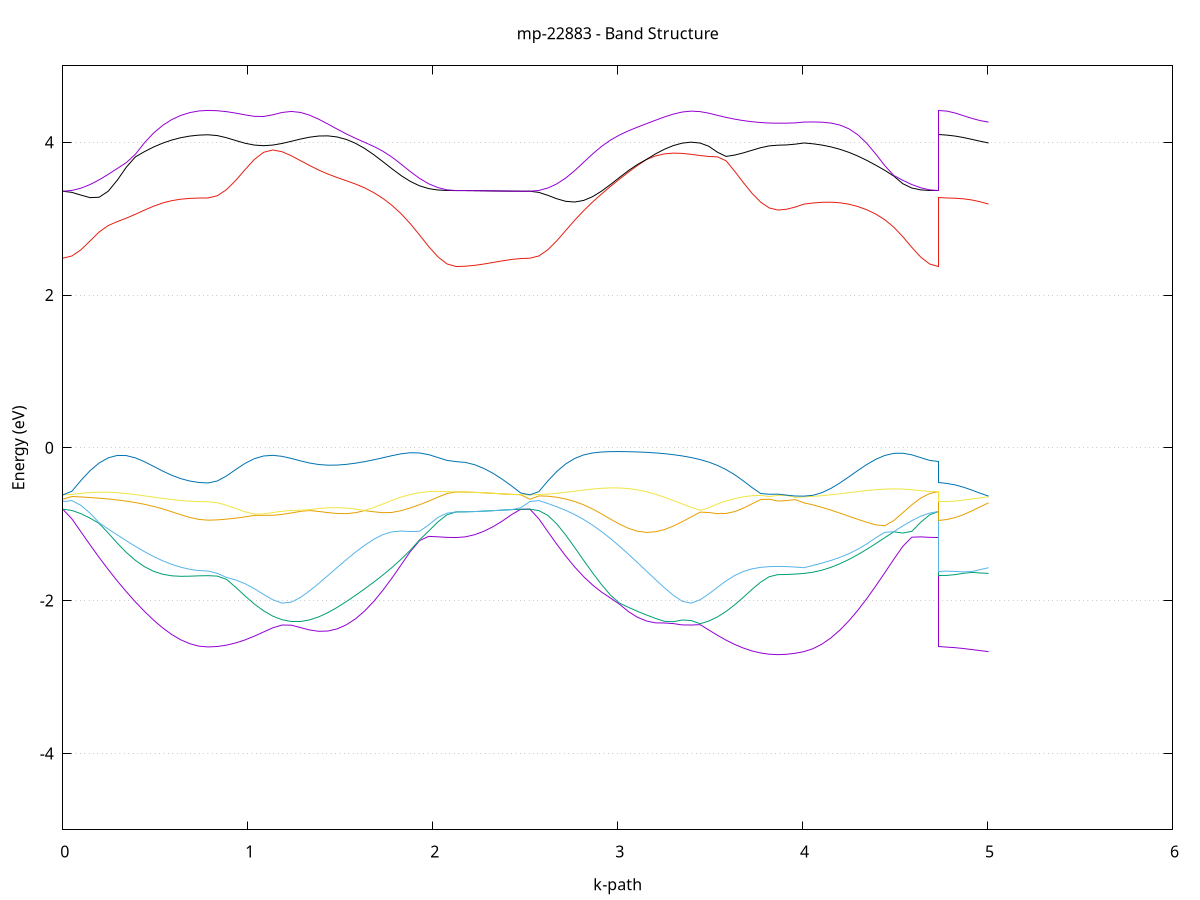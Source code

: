 set title 'mp-22883 - Band Structure'
set xlabel 'k-path'
set ylabel 'Energy (eV)'
set grid y
set yrange [-5:5]
set terminal png size 800,600
set output 'mp-22883_bands_gnuplot.png'
plot '-' using 1:2 with lines notitle, '-' using 1:2 with lines notitle, '-' using 1:2 with lines notitle, '-' using 1:2 with lines notitle, '-' using 1:2 with lines notitle, '-' using 1:2 with lines notitle, '-' using 1:2 with lines notitle, '-' using 1:2 with lines notitle, '-' using 1:2 with lines notitle, '-' using 1:2 with lines notitle, '-' using 1:2 with lines notitle, '-' using 1:2 with lines notitle, '-' using 1:2 with lines notitle, '-' using 1:2 with lines notitle, '-' using 1:2 with lines notitle, '-' using 1:2 with lines notitle, '-' using 1:2 with lines notitle, '-' using 1:2 with lines notitle, '-' using 1:2 with lines notitle, '-' using 1:2 with lines notitle, '-' using 1:2 with lines notitle, '-' using 1:2 with lines notitle, '-' using 1:2 with lines notitle, '-' using 1:2 with lines notitle, '-' using 1:2 with lines notitle, '-' using 1:2 with lines notitle, '-' using 1:2 with lines notitle, '-' using 1:2 with lines notitle, '-' using 1:2 with lines notitle, '-' using 1:2 with lines notitle
0.000000 -16.036875
0.049103 -16.037175
0.098205 -16.037975
0.147308 -16.039275
0.196410 -16.041075
0.245513 -16.043275
0.294615 -16.045775
0.343718 -16.048575
0.392820 -16.051375
0.441923 -16.054275
0.491025 -16.057075
0.540128 -16.059575
0.589231 -16.061775
0.638333 -16.063675
0.687436 -16.064975
0.736538 -16.065875
0.785641 -16.066175
0.785641 -16.066175
0.835617 -16.065875
0.885592 -16.065075
0.935568 -16.063875
0.985544 -16.062275
1.035520 -16.060275
1.085496 -16.058075
1.135472 -16.055675
1.185448 -16.053275
1.235424 -16.051175
1.285399 -16.053375
1.285399 -16.053375
1.334893 -16.055175
1.384386 -16.056475
1.433880 -16.057275
1.483373 -16.057375
1.532867 -16.056975
1.582360 -16.055975
1.631853 -16.054475
1.681347 -16.052575
1.730840 -16.050375
1.780334 -16.047975
1.829827 -16.045575
1.879321 -16.043275
1.928814 -16.041075
1.978307 -16.039375
2.027801 -16.037975
2.077294 -16.037175
2.126788 -16.036875
2.126788 -16.036875
2.176640 -16.036875
2.226492 -16.036875
2.276344 -16.036875
2.326197 -16.036875
2.376049 -16.036875
2.425901 -16.036875
2.475753 -16.036875
2.525606 -16.036875
2.525606 -16.036875
2.574051 -16.037175
2.622495 -16.037975
2.670940 -16.039275
2.719385 -16.040975
2.767830 -16.042975
2.816275 -16.045275
2.864720 -16.047675
2.913165 -16.049975
2.961610 -16.052175
3.010054 -16.054175
3.058499 -16.055675
3.106944 -16.056775
3.155389 -16.057275
3.203834 -16.057275
3.252279 -16.056775
3.300724 -16.055675
3.349169 -16.054075
3.397614 -16.052075
3.446058 -16.052275
3.446058 -16.052275
3.492802 -16.054575
3.539546 -16.056775
3.586290 -16.058975
3.633034 -16.060975
3.679777 -16.062675
3.726521 -16.064175
3.773265 -16.065275
3.820009 -16.065875
3.866753 -16.066175
3.866753 -16.066175
3.913605 -16.066075
3.960458 -16.065975
4.007311 -16.065875
4.007311 -16.065875
4.055888 -16.065075
4.104466 -16.063775
4.153044 -16.061975
4.201621 -16.059675
4.250199 -16.057175
4.298776 -16.054375
4.347354 -16.051475
4.395931 -16.048675
4.444509 -16.045875
4.493087 -16.043375
4.541664 -16.041075
4.590242 -16.039275
4.638819 -16.037975
4.687397 -16.037175
4.735975 -16.036875
4.735975 -16.066175
4.780936 -16.066175
4.825897 -16.066075
4.870859 -16.066075
4.915820 -16.065975
4.960782 -16.065975
5.005743 -16.065875
e
0.000000 -16.036875
0.049103 -16.036875
0.098205 -16.036675
0.147308 -16.036375
0.196410 -16.035975
0.245513 -16.035575
0.294615 -16.035175
0.343718 -16.034775
0.392820 -16.034475
0.441923 -16.034275
0.491025 -16.034175
0.540128 -16.034075
0.589231 -16.034075
0.638333 -16.034075
0.687436 -16.034075
0.736538 -16.034075
0.785641 -16.034075
0.785641 -16.034075
0.835617 -16.034375
0.885592 -16.035275
0.935568 -16.036675
0.985544 -16.038475
1.035520 -16.040775
1.085496 -16.043275
1.135472 -16.045975
1.185448 -16.048575
1.235424 -16.050875
1.285399 -16.048575
1.285399 -16.048575
1.334893 -16.046275
1.384386 -16.044275
1.433880 -16.042475
1.483373 -16.040775
1.532867 -16.039375
1.582360 -16.038175
1.631853 -16.037275
1.681347 -16.036575
1.730840 -16.036075
1.780334 -16.035775
1.829827 -16.035775
1.879321 -16.035875
1.928814 -16.036075
1.978307 -16.036375
2.027801 -16.036675
2.077294 -16.036875
2.126788 -16.036875
2.126788 -16.036875
2.176640 -16.036875
2.226492 -16.036875
2.276344 -16.036875
2.326197 -16.036875
2.376049 -16.036875
2.425901 -16.036875
2.475753 -16.036875
2.525606 -16.036875
2.525606 -16.036875
2.574051 -16.036875
2.622495 -16.036675
2.670940 -16.036375
2.719385 -16.036075
2.767830 -16.035875
2.816275 -16.035775
2.864720 -16.035775
2.913165 -16.036075
2.961610 -16.036475
3.010054 -16.037075
3.058499 -16.037975
3.106944 -16.039075
3.155389 -16.040375
3.203834 -16.041975
3.252279 -16.043675
3.300724 -16.045575
3.349169 -16.047675
3.397614 -16.049975
3.446058 -16.049675
3.446058 -16.049675
3.492802 -16.047275
3.539546 -16.044775
3.586290 -16.042275
3.633034 -16.039975
3.679777 -16.037975
3.726521 -16.036275
3.773265 -16.035075
3.820009 -16.034275
3.866753 -16.034075
3.866753 -16.034075
3.913605 -16.034075
3.960458 -16.034075
4.007311 -16.034075
4.007311 -16.034075
4.055888 -16.034075
4.104466 -16.034075
4.153044 -16.034075
4.201621 -16.034075
4.250199 -16.034175
4.298776 -16.034275
4.347354 -16.034475
4.395931 -16.034775
4.444509 -16.035075
4.493087 -16.035475
4.541664 -16.035975
4.590242 -16.036275
4.638819 -16.036675
4.687397 -16.036875
4.735975 -16.036875
4.735975 -16.034075
4.780936 -16.034075
4.825897 -16.034075
4.870859 -16.034075
4.915820 -16.034075
4.960782 -16.034075
5.005743 -16.034075
e
0.000000 -16.029375
0.049103 -16.029275
0.098205 -16.028975
0.147308 -16.028575
0.196410 -16.028075
0.245513 -16.027475
0.294615 -16.026975
0.343718 -16.026475
0.392820 -16.026175
0.441923 -16.026175
0.491025 -16.026175
0.540128 -16.026375
0.589231 -16.026575
0.638333 -16.026675
0.687436 -16.026875
0.736538 -16.026975
0.785641 -16.026975
0.785641 -16.026975
0.835617 -16.026875
0.885592 -16.026375
0.935568 -16.025675
0.985544 -16.024775
1.035520 -16.023675
1.085496 -16.022375
1.135472 -16.021075
1.185448 -16.020175
1.235424 -16.019875
1.285399 -16.020075
1.285399 -16.020075
1.334893 -16.020475
1.384386 -16.020975
1.433880 -16.021475
1.483373 -16.022075
1.532867 -16.022675
1.582360 -16.023275
1.631853 -16.023875
1.681347 -16.024575
1.730840 -16.025175
1.780334 -16.025875
1.829827 -16.026575
1.879321 -16.027275
1.928814 -16.027975
1.978307 -16.028575
2.027801 -16.028975
2.077294 -16.029175
2.126788 -16.029275
2.126788 -16.029275
2.176640 -16.029275
2.226492 -16.029275
2.276344 -16.029275
2.326197 -16.029275
2.376049 -16.029275
2.425901 -16.029275
2.475753 -16.029275
2.525606 -16.029375
2.525606 -16.029375
2.574051 -16.029275
2.622495 -16.028975
2.670940 -16.028575
2.719385 -16.028075
2.767830 -16.027375
2.816275 -16.026775
2.864720 -16.026075
2.913165 -16.025375
2.961610 -16.024675
3.010054 -16.024075
3.058499 -16.023475
3.106944 -16.022875
3.155389 -16.022275
3.203834 -16.021675
3.252279 -16.021175
3.300724 -16.020575
3.349169 -16.020175
3.397614 -16.019875
3.446058 -16.019975
3.446058 -16.019975
3.492802 -16.020575
3.539546 -16.021675
3.586290 -16.022875
3.633034 -16.023975
3.679777 -16.024975
3.726521 -16.025875
3.773265 -16.026475
3.820009 -16.026875
3.866753 -16.026975
3.866753 -16.026975
3.913605 -16.026975
3.960458 -16.026975
4.007311 -16.026975
4.007311 -16.026975
4.055888 -16.026875
4.104466 -16.026675
4.153044 -16.026575
4.201621 -16.026375
4.250199 -16.026175
4.298776 -16.026175
4.347354 -16.026175
4.395931 -16.026475
4.444509 -16.026875
4.493087 -16.027475
4.541664 -16.028075
4.590242 -16.028575
4.638819 -16.028975
4.687397 -16.029175
4.735975 -16.029275
4.735975 -16.026975
4.780936 -16.026975
4.825897 -16.026975
4.870859 -16.026975
4.915820 -16.026975
4.960782 -16.026975
5.005743 -16.026975
e
0.000000 -16.020675
0.049103 -16.020675
0.098205 -16.020875
0.147308 -16.020975
0.196410 -16.021175
0.245513 -16.021275
0.294615 -16.021275
0.343718 -16.021175
0.392820 -16.020775
0.441923 -16.020275
0.491025 -16.019575
0.540128 -16.018875
0.589231 -16.018175
0.638333 -16.017575
0.687436 -16.017175
0.736538 -16.016875
0.785641 -16.016775
0.785641 -16.016775
0.835617 -16.016875
0.885592 -16.016875
0.935568 -16.016975
0.985544 -16.017175
1.035520 -16.017375
1.085496 -16.017575
1.135472 -16.017675
1.185448 -16.017475
1.235424 -16.016875
1.285399 -16.017875
1.285399 -16.017875
1.334893 -16.018675
1.384386 -16.019475
1.433880 -16.020175
1.483373 -16.020775
1.532867 -16.021175
1.582360 -16.021475
1.631853 -16.021675
1.681347 -16.021775
1.730840 -16.021775
1.780334 -16.021675
1.829827 -16.021575
1.879321 -16.021375
1.928814 -16.021175
1.978307 -16.020975
2.027801 -16.020875
2.077294 -16.020675
2.126788 -16.020675
2.126788 -16.020675
2.176640 -16.020675
2.226492 -16.020675
2.276344 -16.020675
2.326197 -16.020675
2.376049 -16.020675
2.425901 -16.020675
2.475753 -16.020675
2.525606 -16.020675
2.525606 -16.020675
2.574051 -16.020675
2.622495 -16.020875
2.670940 -16.020975
2.719385 -16.021175
2.767830 -16.021375
2.816275 -16.021575
2.864720 -16.021675
2.913165 -16.021775
2.961610 -16.021775
3.010054 -16.021775
3.058499 -16.021575
3.106944 -16.021275
3.155389 -16.020875
3.203834 -16.020375
3.252279 -16.019775
3.300724 -16.018975
3.349169 -16.018175
3.397614 -16.017275
3.446058 -16.017275
3.446058 -16.017275
3.492802 -16.017675
3.539546 -16.017675
3.586290 -16.017475
3.633034 -16.017275
3.679777 -16.017175
3.726521 -16.016975
3.773265 -16.016875
3.820009 -16.016775
3.866753 -16.016775
3.866753 -16.016775
3.913605 -16.016775
3.960458 -16.016875
4.007311 -16.016875
4.007311 -16.016875
4.055888 -16.017175
4.104466 -16.017575
4.153044 -16.018175
4.201621 -16.018875
4.250199 -16.019575
4.298776 -16.020275
4.347354 -16.020775
4.395931 -16.021175
4.444509 -16.021275
4.493087 -16.021275
4.541664 -16.021175
4.590242 -16.020975
4.638819 -16.020875
4.687397 -16.020675
4.735975 -16.020675
4.735975 -16.016775
4.780936 -16.016775
4.825897 -16.016775
4.870859 -16.016875
4.915820 -16.016875
4.960782 -16.016875
5.005743 -16.016875
e
0.000000 -16.020675
0.049103 -16.020575
0.098205 -16.020475
0.147308 -16.020175
0.196410 -16.019675
0.245513 -16.019075
0.294615 -16.018375
0.343718 -16.017475
0.392820 -16.016375
0.441923 -16.015275
0.491025 -16.014175
0.540128 -16.013075
0.589231 -16.012075
0.638333 -16.011275
0.687436 -16.010675
0.736538 -16.010275
0.785641 -16.010075
0.785641 -16.010075
0.835617 -16.010275
0.885592 -16.010575
0.935568 -16.011175
0.985544 -16.011975
1.035520 -16.012875
1.085496 -16.013775
1.135472 -16.014875
1.185448 -16.015875
1.235424 -16.016775
1.285399 -16.015675
1.285399 -16.015675
1.334893 -16.014575
1.384386 -16.013775
1.433880 -16.013175
1.483373 -16.012875
1.532867 -16.012975
1.582360 -16.013375
1.631853 -16.014075
1.681347 -16.014975
1.730840 -16.016075
1.780334 -16.017175
1.829827 -16.018075
1.879321 -16.018975
1.928814 -16.019575
1.978307 -16.020075
2.027801 -16.020475
2.077294 -16.020575
2.126788 -16.020675
2.126788 -16.020675
2.176640 -16.020675
2.226492 -16.020675
2.276344 -16.020675
2.326197 -16.020675
2.376049 -16.020675
2.425901 -16.020675
2.475753 -16.020675
2.525606 -16.020675
2.525606 -16.020675
2.574051 -16.020575
2.622495 -16.020475
2.670940 -16.020175
2.719385 -16.019675
2.767830 -16.019075
2.816275 -16.018275
2.864720 -16.017275
2.913165 -16.016275
2.961610 -16.015175
3.010054 -16.014275
3.058499 -16.013575
3.106944 -16.013075
3.155389 -16.012875
3.203834 -16.013075
3.252279 -16.013475
3.300724 -16.014275
3.349169 -16.015275
3.397614 -16.016375
3.446058 -16.016275
3.446058 -16.016275
3.492802 -16.015275
3.539546 -16.014375
3.586290 -16.013475
3.633034 -16.012575
3.679777 -16.011775
3.726521 -16.011075
3.773265 -16.010575
3.820009 -16.010275
3.866753 -16.010175
3.866753 -16.010175
3.913605 -16.010175
3.960458 -16.010175
4.007311 -16.010275
4.007311 -16.010275
4.055888 -16.010675
4.104466 -16.011275
4.153044 -16.012075
4.201621 -16.013075
4.250199 -16.014175
4.298776 -16.015275
4.347354 -16.016375
4.395931 -16.017375
4.444509 -16.018275
4.493087 -16.019075
4.541664 -16.019675
4.590242 -16.020175
4.638819 -16.020475
4.687397 -16.020675
4.735975 -16.020675
4.735975 -16.010075
4.780936 -16.010175
4.825897 -16.010175
4.870859 -16.010175
4.915820 -16.010175
4.960782 -16.010175
5.005743 -16.010275
e
0.000000 -11.668475
0.049103 -11.664775
0.098205 -11.653675
0.147308 -11.635275
0.196410 -11.610175
0.245513 -11.578675
0.294615 -11.541575
0.343718 -11.499675
0.392820 -11.453975
0.441923 -11.405775
0.491025 -11.356475
0.540128 -11.307375
0.589231 -11.260475
0.638333 -11.217675
0.687436 -11.181475
0.736538 -11.155675
0.785641 -11.145875
0.785641 -11.145875
0.835617 -11.143975
0.885592 -11.138575
0.935568 -11.129775
0.985544 -11.118275
1.035520 -11.104575
1.085496 -11.089475
1.135472 -11.073875
1.185448 -11.058875
1.235424 -11.046575
1.285399 -11.062375
1.285399 -11.062375
1.334893 -11.084075
1.384386 -11.111775
1.433880 -11.145475
1.483373 -11.184475
1.532867 -11.227975
1.582360 -11.274575
1.631853 -11.323075
1.681347 -11.371975
1.730840 -11.419875
1.780334 -11.465475
1.829827 -11.507475
1.879321 -11.544775
1.928814 -11.576575
1.978307 -11.602075
2.027801 -11.620675
2.077294 -11.631975
2.126788 -11.635775
2.126788 -11.635775
2.176640 -11.637175
2.226492 -11.640975
2.276344 -11.646575
2.326197 -11.652875
2.376049 -11.658975
2.425901 -11.664075
2.475753 -11.667375
2.525606 -11.668475
2.525606 -11.668475
2.574051 -11.664775
2.622495 -11.653775
2.670940 -11.635575
2.719385 -11.610575
2.767830 -11.579275
2.816275 -11.542475
2.864720 -11.500775
2.913165 -11.455375
2.961610 -11.407175
3.010054 -11.357575
3.058499 -11.307775
3.106944 -11.259075
3.155389 -11.212975
3.203834 -11.170575
3.252279 -11.132875
3.300724 -11.100475
3.349169 -11.074075
3.397614 -11.053375
3.446058 -11.054375
3.446058 -11.054375
3.492802 -11.070475
3.539546 -11.087075
3.586290 -11.103375
3.633034 -11.118775
3.679777 -11.132375
3.726521 -11.143575
3.773265 -11.152075
3.820009 -11.157275
3.866753 -11.158975
3.866753 -11.158975
3.913605 -11.158975
3.960458 -11.158975
4.007311 -11.159575
4.007311 -11.159575
4.055888 -11.177875
4.104466 -11.207675
4.153044 -11.245575
4.201621 -11.288475
4.250199 -11.334375
4.298776 -11.381175
4.347354 -11.427375
4.395931 -11.471375
4.444509 -11.511975
4.493087 -11.547975
4.541664 -11.578675
4.590242 -11.603275
4.638819 -11.621175
4.687397 -11.632175
4.735975 -11.635775
4.735975 -11.145875
4.780936 -11.146275
4.825897 -11.147475
4.870859 -11.149575
4.915820 -11.152275
4.960782 -11.155675
5.005743 -11.159575
e
0.000000 -11.157575
0.049103 -11.155775
0.098205 -11.150375
0.147308 -11.141775
0.196410 -11.130175
0.245513 -11.116375
0.294615 -11.100975
0.343718 -11.084775
0.392820 -11.068875
0.441923 -11.054275
0.491025 -11.041875
0.540128 -11.032775
0.589231 -11.027775
0.638333 -11.027275
0.687436 -11.030775
0.736538 -11.036275
0.785641 -11.039175
0.785641 -11.039175
0.835617 -11.038475
0.885592 -11.036775
0.935568 -11.034175
0.985544 -11.031375
1.035520 -11.029275
1.085496 -11.028675
1.135472 -11.030575
1.185448 -11.036275
1.235424 -11.045175
1.285399 -11.033875
1.285399 -11.033875
1.334893 -11.025675
1.384386 -11.021175
1.433880 -11.020675
1.483373 -11.024475
1.532867 -11.032275
1.582360 -11.043975
1.631853 -11.058875
1.681347 -11.076375
1.730840 -11.095375
1.780334 -11.115275
1.829827 -11.134775
1.879321 -11.153175
1.928814 -11.169475
1.978307 -11.183075
2.027801 -11.193175
2.077294 -11.199475
2.126788 -11.201575
2.126788 -11.201575
2.176640 -11.199775
2.226492 -11.194775
2.276344 -11.187375
2.326197 -11.178875
2.376049 -11.170575
2.425901 -11.163675
2.475753 -11.159175
2.525606 -11.157575
2.525606 -11.157575
2.574051 -11.155775
2.622495 -11.150275
2.670940 -11.141275
2.719385 -11.129475
2.767830 -11.115175
2.816275 -11.099175
2.864720 -11.082275
2.913165 -11.065275
2.961610 -11.049075
3.010054 -11.034575
3.058499 -11.022575
3.106944 -11.013575
3.155389 -11.008375
3.203834 -11.006975
3.252279 -11.009575
3.300724 -11.016175
3.349169 -11.026175
3.397614 -11.039175
3.446058 -11.038275
3.446058 -11.038275
3.492802 -11.028475
3.539546 -11.022575
3.586290 -11.019675
3.633034 -11.019075
3.679777 -11.019875
3.726521 -11.021275
3.773265 -11.022775
3.820009 -11.023775
3.866753 -11.024175
3.866753 -11.024175
3.913605 -11.024975
3.960458 -11.027275
4.007311 -11.030475
4.007311 -11.030475
4.055888 -11.032375
4.104466 -11.035375
4.153044 -11.041475
4.201621 -11.051275
4.250199 -11.064675
4.298776 -11.080975
4.347354 -11.099075
4.395931 -11.118175
4.444509 -11.137075
4.493087 -11.154875
4.541664 -11.170675
4.590242 -11.183775
4.638819 -11.193475
4.687397 -11.199575
4.735975 -11.201575
4.735975 -11.039175
4.780936 -11.038875
4.825897 -11.037975
4.870859 -11.036675
4.915820 -11.034875
4.960782 -11.032775
5.005743 -11.030475
e
0.000000 -6.548375
0.049103 -6.552075
0.098205 -6.563175
0.147308 -6.581775
0.196410 -6.607675
0.245513 -6.640775
0.294615 -6.680575
0.343718 -6.726275
0.392820 -6.776475
0.441923 -6.829575
0.491025 -6.883375
0.540128 -6.935375
0.589231 -6.982775
0.638333 -7.023075
0.687436 -7.053775
0.736538 -7.072975
0.785641 -7.079575
0.785641 -7.079575
0.835617 -7.081175
0.885592 -7.085975
0.935568 -7.093675
0.985544 -7.103675
1.035520 -7.115175
1.085496 -7.126975
1.135472 -7.137775
1.185448 -7.145775
1.235424 -7.149275
1.285399 -7.146375
1.285399 -7.146375
1.334893 -7.135875
1.384386 -7.116675
1.433880 -7.088375
1.483373 -7.051175
1.532867 -7.006075
1.582360 -6.954375
1.631853 -6.898075
1.681347 -6.839275
1.730840 -6.780275
1.780334 -6.723375
1.829827 -6.670375
1.879321 -6.623275
1.928814 -6.583175
1.978307 -6.551175
2.027801 -6.527975
2.077294 -6.513875
2.126788 -6.509175
2.126788 -6.509175
2.176640 -6.510675
2.226492 -6.514975
2.276344 -6.521275
2.326197 -6.528775
2.376049 -6.536275
2.425901 -6.542675
2.475753 -6.546875
2.525606 -6.548375
2.525606 -6.548375
2.574051 -6.552075
2.622495 -6.563375
2.670940 -6.582175
2.719385 -6.608275
2.767830 -6.641475
2.816275 -6.681275
2.864720 -6.726875
2.913165 -6.776975
2.961610 -6.829975
3.010054 -6.884175
3.058499 -6.937375
3.106944 -6.987575
3.155389 -7.032975
3.203834 -7.071875
3.252279 -7.103075
3.300724 -7.126075
3.349169 -7.140975
3.397614 -7.148175
3.446058 -7.148875
3.446058 -7.148875
3.492802 -7.144675
3.539546 -7.136975
3.586290 -7.127375
3.633034 -7.117175
3.679777 -7.107375
3.726521 -7.098975
3.773265 -7.092475
3.820009 -7.088475
3.866753 -7.087075
3.866753 -7.087075
3.913605 -7.086275
3.960458 -7.083875
4.007311 -7.079975
4.007311 -7.079975
4.055888 -7.061675
4.104466 -7.031175
4.153044 -6.990375
4.201621 -6.941475
4.250199 -6.886975
4.298776 -6.829575
4.347354 -6.771975
4.395931 -6.716475
4.444509 -6.664975
4.493087 -6.619275
4.541664 -6.580575
4.590242 -6.549675
4.638819 -6.527275
4.687397 -6.513675
4.735975 -6.509175
4.735975 -7.079575
4.780936 -7.079675
4.825897 -7.079975
4.870859 -7.080375
4.915820 -7.080575
4.960782 -7.080575
5.005743 -7.079975
e
0.000000 -0.803175
0.049103 -0.930075
0.098205 -1.099675
0.147308 -1.269575
0.196410 -1.434675
0.245513 -1.592675
0.294615 -1.742575
0.343718 -1.884175
0.392820 -2.017375
0.441923 -2.141675
0.491025 -2.255675
0.540128 -2.357175
0.589231 -2.443975
0.638333 -2.513775
0.687436 -2.564975
0.736538 -2.596175
0.785641 -2.606575
0.785641 -2.606575
0.835617 -2.600675
0.885592 -2.582875
0.935568 -2.553775
0.985544 -2.514175
1.035520 -2.465375
1.085496 -2.410575
1.135472 -2.356275
1.185448 -2.319375
1.235424 -2.321875
1.285399 -2.353175
1.285399 -2.353175
1.334893 -2.384775
1.384386 -2.401875
1.433880 -2.398075
1.483373 -2.370275
1.532867 -2.317275
1.582360 -2.238975
1.631853 -2.136075
1.681347 -2.010375
1.730840 -1.864575
1.780334 -1.702575
1.829827 -1.530175
1.879321 -1.356475
1.928814 -1.215375
1.978307 -1.159175
2.027801 -1.164975
2.077294 -1.172075
2.126788 -1.174775
2.126788 -1.174775
2.176640 -1.165375
2.226492 -1.137675
2.276344 -1.092775
2.326197 -1.032475
2.376049 -0.959075
2.425901 -0.875275
2.475753 -0.804775
2.525606 -0.803175
2.525606 -0.803175
2.574051 -0.929475
2.622495 -1.096775
2.670940 -1.261675
2.719385 -1.417475
2.767830 -1.559975
2.816275 -1.686575
2.864720 -1.796175
2.913165 -1.888975
2.961610 -1.966675
3.010054 -2.047375
3.058499 -2.144175
3.106944 -2.217575
3.155389 -2.266575
3.203834 -2.291175
3.252279 -2.292975
3.300724 -2.300775
3.349169 -2.318175
3.397614 -2.319675
3.446058 -2.314875
3.446058 -2.314875
3.492802 -2.384375
3.539546 -2.453875
3.586290 -2.517875
3.633034 -2.574075
3.679777 -2.621275
3.726521 -2.658575
3.773265 -2.685575
3.820009 -2.701875
3.866753 -2.707375
3.866753 -2.707375
3.913605 -2.702675
3.960458 -2.688975
4.007311 -2.667775
4.007311 -2.667675
4.055888 -2.629775
4.104466 -2.569775
4.153044 -2.488275
4.201621 -2.386275
4.250199 -2.265075
4.298776 -2.126475
4.347354 -1.972975
4.395931 -1.807575
4.444509 -1.634475
4.493087 -1.459175
4.541664 -1.290375
4.590242 -1.170275
4.638819 -1.165475
4.687397 -1.172175
4.735975 -1.174775
4.735975 -2.606575
4.780936 -2.609175
4.825897 -2.616375
4.870859 -2.627375
4.915820 -2.640775
4.960782 -2.654775
5.005743 -2.667775
e
0.000000 -0.803175
0.049103 -0.819475
0.098205 -0.861975
0.147308 -0.920675
0.196410 -0.989275
0.245513 -1.114775
0.294615 -1.247575
0.343718 -1.369475
0.392820 -1.473775
0.441923 -1.556475
0.491025 -1.616475
0.540128 -1.655175
0.589231 -1.675475
0.638333 -1.681975
0.687436 -1.680175
0.736538 -1.675775
0.785641 -1.673675
0.785641 -1.673675
0.835617 -1.679275
0.885592 -1.722175
0.935568 -1.827375
0.985544 -1.939075
1.035520 -2.043975
1.085496 -2.133675
1.135472 -2.203275
1.185448 -2.250175
1.235424 -2.273475
1.285399 -2.273575
1.285399 -2.273575
1.334893 -2.252375
1.384386 -2.212375
1.433880 -2.156775
1.483373 -2.089075
1.532867 -2.012875
1.582360 -1.931375
1.631853 -1.846475
1.681347 -1.758075
1.730840 -1.665075
1.780334 -1.565175
1.829827 -1.456775
1.879321 -1.339575
1.928814 -1.205675
1.978307 -1.089075
2.027801 -0.970275
2.077294 -0.876875
2.126788 -0.838775
2.126788 -0.838775
2.176640 -0.837575
2.226492 -0.834175
2.276344 -0.828975
2.326197 -0.822475
2.376049 -0.815475
2.425901 -0.809275
2.475753 -0.804775
2.525606 -0.803175
2.525606 -0.803175
2.574051 -0.821575
2.622495 -0.884475
2.670940 -0.995975
2.719385 -1.141675
2.767830 -1.304975
2.816275 -1.473175
2.864720 -1.637375
2.913165 -1.790775
2.961610 -1.928675
3.010054 -2.032075
3.058499 -2.088675
3.106944 -2.139775
3.155389 -2.187575
3.203834 -2.231975
3.252279 -2.270875
3.300724 -2.276275
3.349169 -2.253875
3.397614 -2.260475
3.446058 -2.302875
3.446058 -2.302875
3.492802 -2.267675
3.539546 -2.213775
3.586290 -2.141875
3.633034 -2.054475
3.679777 -1.955875
3.726521 -1.853275
3.773265 -1.757975
3.820009 -1.686875
3.866753 -1.659975
3.866753 -1.659975
3.913605 -1.658075
3.960458 -1.652775
4.007311 -1.644175
4.007311 -1.644175
4.055888 -1.628375
4.104466 -1.601675
4.153044 -1.564375
4.201621 -1.517375
4.250199 -1.461475
4.298776 -1.397775
4.347354 -1.327775
4.395931 -1.253075
4.444509 -1.175675
4.493087 -1.099075
4.541664 -1.115475
4.590242 -1.093675
4.638819 -0.974175
4.687397 -0.876375
4.735975 -0.838775
4.735975 -1.673675
4.780936 -1.670075
4.825897 -1.659475
4.870859 -1.642175
4.915820 -1.631175
4.960782 -1.638175
5.005743 -1.644175
e
0.000000 -0.702975
0.049103 -0.691375
0.098205 -0.753675
0.147308 -0.855175
0.196410 -0.980175
0.245513 -1.063375
0.294615 -1.139975
0.343718 -1.216375
0.392820 -1.290175
0.441923 -1.359575
0.491025 -1.422875
0.540128 -1.478675
0.589231 -1.525775
0.638333 -1.563375
0.687436 -1.590675
0.736538 -1.607275
0.785641 -1.612775
0.785641 -1.612775
0.835617 -1.642975
0.885592 -1.697275
0.935568 -1.729775
0.985544 -1.778975
1.035520 -1.843875
1.085496 -1.918275
1.135472 -1.989175
1.185448 -2.032675
1.235424 -2.020275
1.285399 -1.957875
1.285399 -1.957875
1.334893 -1.871475
1.384386 -1.773775
1.433880 -1.671075
1.483373 -1.566975
1.532867 -1.464375
1.582360 -1.366275
1.631853 -1.275875
1.681347 -1.197075
1.730840 -1.135875
1.780334 -1.099575
1.829827 -1.089675
1.879321 -1.095475
1.928814 -1.092875
1.978307 -1.009275
2.027801 -0.911275
2.077294 -0.855575
2.126788 -0.838775
2.126788 -0.838775
2.176640 -0.837575
2.226492 -0.834175
2.276344 -0.828975
2.326197 -0.822475
2.376049 -0.815475
2.425901 -0.809275
2.475753 -0.784575
2.525606 -0.702975
2.525606 -0.702975
2.574051 -0.690575
2.622495 -0.729075
2.670940 -0.771675
2.719385 -0.818775
2.767830 -0.873775
2.816275 -0.938375
2.864720 -1.012775
2.913165 -1.096375
2.961610 -1.188375
3.010054 -1.287675
3.058499 -1.392575
3.106944 -1.501375
3.155389 -1.612275
3.203834 -1.722875
3.252279 -1.830375
3.300724 -1.929775
3.349169 -2.008575
3.397614 -2.033575
3.446058 -1.988975
3.446058 -1.988975
3.492802 -1.912475
3.539546 -1.825875
3.586290 -1.742275
3.633034 -1.671175
3.679777 -1.618475
3.726521 -1.584275
3.773265 -1.564775
3.820009 -1.555275
3.866753 -1.552475
3.866753 -1.552475
3.913605 -1.554775
3.960458 -1.560775
4.007311 -1.569275
4.007311 -1.569275
4.055888 -1.540275
4.104466 -1.509175
4.153044 -1.474675
4.201621 -1.434375
4.250199 -1.385775
4.298776 -1.326975
4.347354 -1.257075
4.395931 -1.177775
4.444509 -1.105975
4.493087 -1.097975
4.541664 -1.022775
4.590242 -0.953575
4.638819 -0.895075
4.687397 -0.853975
4.735975 -0.838775
4.735975 -1.612775
4.780936 -1.614175
4.825897 -1.618275
4.870859 -1.624175
4.915820 -1.619375
4.960782 -1.593775
5.005743 -1.569275
e
0.000000 -0.672875
0.049103 -0.637275
0.098205 -0.642875
0.147308 -0.650475
0.196410 -0.659075
0.245513 -0.669475
0.294615 -0.682275
0.343718 -0.697775
0.392820 -0.716475
0.441923 -0.739275
0.491025 -0.766675
0.540128 -0.799375
0.589231 -0.836875
0.638333 -0.876175
0.687436 -0.912075
0.736538 -0.937675
0.785641 -0.946975
0.785641 -0.946975
0.835617 -0.943275
0.885592 -0.933675
0.935568 -0.919975
0.985544 -0.903475
1.035520 -0.884875
1.085496 -0.883175
1.135472 -0.883075
1.185448 -0.871375
1.235424 -0.852675
1.285399 -0.831075
1.285399 -0.831075
1.334893 -0.821075
1.384386 -0.833175
1.433880 -0.848075
1.483373 -0.859475
1.532867 -0.861275
1.582360 -0.849175
1.631853 -0.821875
1.681347 -0.837375
1.730840 -0.849075
1.780334 -0.845475
1.829827 -0.822575
1.879321 -0.786775
1.928814 -0.744875
1.978307 -0.698175
2.027801 -0.645775
2.077294 -0.597975
2.126788 -0.578075
2.126788 -0.578075
2.176640 -0.579275
2.226492 -0.582875
2.276344 -0.588475
2.326197 -0.595375
2.376049 -0.602675
2.425901 -0.609275
2.475753 -0.613975
2.525606 -0.672875
2.525606 -0.672875
2.574051 -0.629575
2.622495 -0.632975
2.670940 -0.647075
2.719385 -0.669575
2.767830 -0.702175
2.816275 -0.745975
2.864720 -0.801175
2.913165 -0.865275
2.961610 -0.933575
3.010054 -0.998975
3.058499 -1.053875
3.106944 -1.091375
3.155389 -1.106975
3.203834 -1.099475
3.252279 -1.070675
3.300724 -1.024875
3.349169 -0.967575
3.397614 -0.904675
3.446058 -0.841675
3.446058 -0.841675
3.492802 -0.846475
3.539546 -0.861875
3.586290 -0.858975
3.633034 -0.834475
3.679777 -0.789775
3.726521 -0.732975
3.773265 -0.677475
3.820009 -0.672575
3.866753 -0.696775
3.866753 -0.696775
3.913605 -0.690175
3.960458 -0.677875
4.007311 -0.719875
4.007311 -0.719875
4.055888 -0.746775
4.104466 -0.778675
4.153044 -0.815175
4.201621 -0.854675
4.250199 -0.895475
4.298776 -0.936075
4.347354 -0.974775
4.395931 -1.008375
4.444509 -1.019575
4.493087 -0.952175
4.541664 -0.849675
4.590242 -0.746375
4.638819 -0.657675
4.687397 -0.598375
4.735975 -0.578075
4.735975 -0.946975
4.780936 -0.938075
4.825897 -0.912475
4.870859 -0.873275
4.915820 -0.824575
4.960782 -0.771675
5.005743 -0.719875
e
0.000000 -0.615675
0.049103 -0.609475
0.098205 -0.596875
0.147308 -0.585775
0.196410 -0.580075
0.245513 -0.580675
0.294615 -0.587075
0.343718 -0.598075
0.392820 -0.612375
0.441923 -0.628775
0.491025 -0.645675
0.540128 -0.662075
0.589231 -0.676975
0.638333 -0.689375
0.687436 -0.698775
0.736538 -0.704575
0.785641 -0.706475
0.785641 -0.706475
0.835617 -0.718775
0.885592 -0.751675
0.935568 -0.795275
0.985544 -0.837275
1.035520 -0.868075
1.085496 -0.865275
1.135472 -0.846475
1.185448 -0.830375
1.235424 -0.819475
1.285399 -0.816075
1.285399 -0.816075
1.334893 -0.810775
1.384386 -0.794675
1.433880 -0.784875
1.483373 -0.782875
1.532867 -0.788775
1.582360 -0.801675
1.631853 -0.819275
1.681347 -0.781975
1.730840 -0.734875
1.780334 -0.687175
1.829827 -0.644675
1.879321 -0.610975
1.928814 -0.587175
1.978307 -0.573275
2.027801 -0.569075
2.077294 -0.573375
2.126788 -0.578075
2.126788 -0.577975
2.176640 -0.579275
2.226492 -0.582875
2.276344 -0.588475
2.326197 -0.595375
2.376049 -0.602675
2.425901 -0.609275
2.475753 -0.613975
2.525606 -0.615675
2.525606 -0.615675
2.574051 -0.612475
2.622495 -0.605175
2.670940 -0.594875
2.719385 -0.582175
2.767830 -0.567875
2.816275 -0.553275
2.864720 -0.539975
2.913165 -0.529775
2.961610 -0.524275
3.010054 -0.525175
3.058499 -0.533475
3.106944 -0.549975
3.155389 -0.574875
3.203834 -0.607375
3.252279 -0.646275
3.300724 -0.689575
3.349169 -0.734775
3.397614 -0.778675
3.446058 -0.817675
3.446058 -0.817675
3.492802 -0.785175
3.539546 -0.735975
3.586290 -0.695675
3.633034 -0.664575
3.679777 -0.641975
3.726521 -0.626875
3.773265 -0.623175
3.820009 -0.637175
3.866753 -0.622375
3.866753 -0.622375
3.913605 -0.624575
3.960458 -0.649075
4.007311 -0.640675
4.007311 -0.640675
4.055888 -0.635075
4.104466 -0.626375
4.153044 -0.614975
4.201621 -0.601675
4.250199 -0.587275
4.298776 -0.572675
4.347354 -0.559175
4.395931 -0.547975
4.444509 -0.540275
4.493087 -0.537375
4.541664 -0.539975
4.590242 -0.548075
4.638819 -0.560375
4.687397 -0.572575
4.735975 -0.577975
4.735975 -0.706475
4.780936 -0.703775
4.825897 -0.695975
4.870859 -0.684175
4.915820 -0.669775
4.960782 -0.654675
5.005743 -0.640675
e
0.000000 -0.615675
0.049103 -0.568975
0.098205 -0.427175
0.147308 -0.299475
0.196410 -0.198675
0.245513 -0.131175
0.294615 -0.099375
0.343718 -0.101675
0.392820 -0.132075
0.441923 -0.182175
0.491025 -0.242475
0.540128 -0.303975
0.589231 -0.359375
0.638333 -0.403775
0.687436 -0.435275
0.736538 -0.453675
0.785641 -0.459775
0.785641 -0.459775
0.835617 -0.433975
0.885592 -0.367475
0.935568 -0.283575
0.985544 -0.203675
1.035520 -0.142475
1.085496 -0.107075
1.135472 -0.098275
1.185448 -0.111475
1.235424 -0.138775
1.285399 -0.170975
1.285399 -0.170975
1.334893 -0.199275
1.384386 -0.218675
1.433880 -0.227175
1.483373 -0.225775
1.532867 -0.216475
1.582360 -0.201175
1.631853 -0.181175
1.681347 -0.157175
1.730840 -0.130075
1.780334 -0.102275
1.829827 -0.078175
1.879321 -0.064275
1.928814 -0.067075
1.978307 -0.089375
2.027801 -0.126675
2.077294 -0.164275
2.126788 -0.180675
2.126788 -0.180675
2.176640 -0.190875
2.226492 -0.220875
2.276344 -0.269275
2.326197 -0.333575
2.376049 -0.410875
2.425901 -0.497775
2.475753 -0.590575
2.525606 -0.615675
2.525606 -0.615675
2.574051 -0.573175
2.622495 -0.433875
2.670940 -0.309475
2.719385 -0.210375
2.767830 -0.138975
2.816275 -0.093075
2.864720 -0.067075
2.913165 -0.054475
2.961610 -0.049675
3.010054 -0.049075
3.058499 -0.050675
3.106944 -0.053975
3.155389 -0.059175
3.203834 -0.066575
3.252279 -0.076475
3.300724 -0.089475
3.349169 -0.106075
3.397614 -0.127075
3.446058 -0.153875
3.446058 -0.153875
3.492802 -0.187175
3.539546 -0.230175
3.586290 -0.284975
3.633034 -0.352975
3.679777 -0.433075
3.726521 -0.519875
3.773265 -0.597975
3.820009 -0.607675
3.866753 -0.606575
3.866753 -0.606575
3.913605 -0.619375
3.960458 -0.630975
4.007311 -0.632275
4.007311 -0.632275
4.055888 -0.621475
4.104466 -0.586875
4.153044 -0.531375
4.201621 -0.460275
4.250199 -0.379875
4.298776 -0.296775
4.347354 -0.217875
4.395931 -0.150075
4.444509 -0.099975
4.493087 -0.072675
4.541664 -0.070475
4.590242 -0.091575
4.638819 -0.128275
4.687397 -0.164775
4.735975 -0.180675
4.735975 -0.459775
4.780936 -0.466475
4.825897 -0.485975
4.870859 -0.516275
4.915820 -0.554075
4.960782 -0.594775
5.005743 -0.632275
e
0.000000 2.482325
0.049103 2.511325
0.098205 2.592425
0.147308 2.707525
0.196410 2.825425
0.245513 2.909825
0.294615 2.961425
0.343718 3.006825
0.392820 3.057825
0.441923 3.112125
0.491025 3.163225
0.540128 3.205325
0.589231 3.235825
0.638333 3.254925
0.687436 3.265325
0.736538 3.270025
0.785641 3.271225
0.785641 3.271225
0.835617 3.299825
0.885592 3.380925
0.935568 3.501525
0.985544 3.641625
1.035520 3.774525
1.085496 3.868325
1.135472 3.899425
1.185448 3.876225
1.235424 3.823525
1.285399 3.759425
1.285399 3.759425
1.334893 3.695025
1.384386 3.635425
1.433880 3.583325
1.483373 3.538225
1.532867 3.496725
1.582360 3.453425
1.631853 3.402925
1.681347 3.340725
1.730840 3.264825
1.780334 3.173025
1.829827 3.063125
1.879321 2.933125
1.928814 2.786425
1.978307 2.635525
2.027801 2.501125
2.077294 2.407225
2.126788 2.373325
2.126788 2.373325
2.176640 2.377325
2.226492 2.388725
2.276344 2.405925
2.326197 2.426525
2.376049 2.447525
2.425901 2.465725
2.475753 2.477925
2.525606 2.482325
2.525606 2.482325
2.574051 2.511525
2.622495 2.592825
2.670940 2.710525
2.719385 2.844925
2.767830 2.979325
2.816275 3.104325
2.864720 3.218325
2.913165 3.323525
2.961610 3.422825
3.010054 3.517825
3.058499 3.608825
3.106944 3.694925
3.155389 3.773625
3.203834 3.820325
3.252279 3.847925
3.300724 3.858125
3.349169 3.854425
3.397614 3.841925
3.446058 3.826325
3.446058 3.826325
3.492802 3.813925
3.539546 3.809025
3.586290 3.757725
3.633034 3.620025
3.679777 3.472225
3.726521 3.331925
3.773265 3.216125
3.820009 3.139625
3.866753 3.112925
3.866753 3.112925
3.913605 3.123425
3.960458 3.151925
4.007311 3.190625
4.007311 3.190625
4.055888 3.205125
4.104466 3.213925
4.153044 3.215425
4.201621 3.207825
4.250199 3.189325
4.298776 3.158825
4.347354 3.115725
4.395931 3.059225
4.444509 2.985725
4.493087 2.888725
4.541664 2.764525
4.590242 2.625125
4.638819 2.496625
4.687397 2.406025
4.735975 2.373325
4.735975 3.271225
4.780936 3.270525
4.825897 3.267325
4.870859 3.259425
4.915820 3.244425
4.960782 3.220925
5.005743 3.190625
e
0.000000 3.358925
0.049103 3.344025
0.098205 3.308325
0.147308 3.275225
0.196410 3.280325
0.245513 3.358825
0.294615 3.503525
0.343718 3.674525
0.392820 3.809225
0.441923 3.877825
0.491025 3.938025
0.540128 3.988625
0.589231 4.029125
0.638333 4.059925
0.687436 4.081225
0.736538 4.093825
0.785641 4.097925
0.785641 4.097925
0.835617 4.087425
0.885592 4.059225
0.935568 4.022325
0.985544 3.987325
1.035520 3.963225
1.085496 3.955125
1.135472 3.963225
1.185448 3.984325
1.235424 4.012725
1.285399 4.042225
1.285399 4.042225
1.334893 4.066825
1.384386 4.081925
1.433880 4.083725
1.483373 4.069325
1.532867 4.037225
1.582360 3.986825
1.631853 3.919225
1.681347 3.837325
1.730840 3.746125
1.780334 3.652025
1.829827 3.563025
1.879321 3.487025
1.928814 3.429825
1.978307 3.393525
2.027801 3.375325
2.077294 3.368825
2.126788 3.367625
2.126788 3.367625
2.176640 3.367325
2.226492 3.366325
2.276344 3.364925
2.326197 3.363225
2.376049 3.361525
2.425901 3.360125
2.475753 3.359225
2.525606 3.358925
2.525606 3.358925
2.574051 3.343825
2.622495 3.305525
2.670940 3.260625
2.719385 3.227025
2.767830 3.217725
2.816275 3.238525
2.864720 3.288125
2.913165 3.360625
2.961610 3.447325
3.010054 3.539625
3.058499 3.629125
3.106944 3.708825
3.155389 3.774825
3.203834 3.846525
3.252279 3.907825
3.300724 3.956225
3.349169 3.988825
3.397614 4.001725
3.446058 3.989625
3.446058 3.989625
3.492802 3.947525
3.539546 3.870025
3.586290 3.814825
3.633034 3.832725
3.679777 3.861025
3.726521 3.895425
3.773265 3.928625
3.820009 3.952825
3.866753 3.961725
3.866753 3.961725
3.913605 3.965225
3.960458 3.975325
4.007311 3.990625
4.007311 3.990625
4.055888 3.980125
4.104466 3.963425
4.153044 3.939625
4.201621 3.908125
4.250199 3.868025
4.298776 3.819325
4.347354 3.762625
4.395931 3.699425
4.444509 3.632425
4.493087 3.557225
4.541664 3.457725
4.590242 3.401225
4.638819 3.376525
4.687397 3.368925
4.735975 3.367625
4.735975 4.097925
4.780936 4.093525
4.825897 4.080725
4.870859 4.061425
4.915820 4.037925
4.960782 4.013325
5.005743 3.990625
e
0.000000 3.358925
0.049103 3.369125
0.098205 3.399125
0.147308 3.446525
0.196410 3.508125
0.245513 3.579725
0.294615 3.656625
0.343718 3.734425
0.392820 3.843225
0.441923 3.994325
0.491025 4.120825
0.540128 4.221025
0.589231 4.297025
0.638333 4.351825
0.687436 4.388825
0.736538 4.410025
0.785641 4.417025
0.785641 4.417025
0.835617 4.412825
0.885592 4.400625
0.935568 4.381525
0.985544 4.358725
1.035520 4.339525
1.085496 4.337325
1.135472 4.359725
1.185448 4.389925
1.235424 4.403425
1.285399 4.390625
1.285399 4.390625
1.334893 4.354225
1.384386 4.300825
1.433880 4.238025
1.483373 4.172525
1.532867 4.109425
1.582360 4.051925
1.631853 3.999125
1.681347 3.945425
1.730840 3.882625
1.780334 3.804425
1.829827 3.712025
1.879321 3.615425
1.928814 3.527425
1.978307 3.456825
2.027801 3.406825
2.077294 3.377325
2.126788 3.367625
2.126788 3.367625
2.176640 3.367325
2.226492 3.366325
2.276344 3.364925
2.326197 3.363225
2.376049 3.361525
2.425901 3.360125
2.475753 3.359225
2.525606 3.358925
2.525606 3.358925
2.574051 3.369325
2.622495 3.401125
2.670940 3.455225
2.719385 3.532025
2.767830 3.628925
2.816275 3.738025
2.864720 3.847425
2.913165 3.946225
2.961610 4.028825
3.010054 4.095325
3.058499 4.149825
3.106944 4.197525
3.155389 4.242725
3.203834 4.287425
3.252279 4.330425
3.300724 4.368425
3.349169 4.396025
3.397614 4.407825
3.446058 4.401325
3.446058 4.401325
3.492802 4.380625
3.539546 4.353025
3.586290 4.325825
3.633034 4.302425
3.679777 4.283525
3.726521 4.268825
3.773265 4.258225
3.820009 4.251825
3.866753 4.249725
3.866753 4.249725
3.913605 4.250325
3.960458 4.253725
4.007311 4.264325
4.007311 4.264325
4.055888 4.266025
4.104466 4.262925
4.153044 4.251325
4.201621 4.225325
4.250199 4.176725
4.298776 4.097925
4.347354 3.985525
4.395931 3.845325
4.444509 3.694025
4.493087 3.565125
4.541664 3.501825
4.590242 3.446725
4.638819 3.404025
4.687397 3.376925
4.735975 3.367625
4.735975 4.417025
4.780936 4.407525
4.825897 4.381925
4.870859 4.347225
4.915820 4.312025
4.960782 4.283325
5.005743 4.264325
e
0.000000 5.958025
0.049103 6.000325
0.098205 6.118425
0.147308 6.289025
0.196410 6.480825
0.245513 6.657625
0.294615 6.732225
0.343718 6.592125
0.392820 6.468925
0.441923 6.364325
0.491025 6.276125
0.540128 6.202025
0.589231 6.140725
0.638333 6.091925
0.687436 6.056125
0.736538 6.034125
0.785641 6.026725
0.785641 6.026725
0.835617 6.048025
0.885592 6.111225
0.935568 6.215825
0.985544 6.361025
1.035520 6.546825
1.085496 6.771725
1.135472 7.026225
1.185448 7.200325
1.235424 7.118725
1.285399 7.006325
1.285399 7.006325
1.334893 6.907025
1.384386 6.826625
1.433880 6.712025
1.483373 6.582825
1.532867 6.476825
1.582360 6.399625
1.631853 6.354525
1.681347 6.343325
1.730840 6.365925
1.780334 6.420225
1.829827 6.501425
1.879321 6.602825
1.928814 6.716725
1.978307 6.833025
2.027801 6.935125
2.077294 6.880425
2.126788 6.859525
2.126788 6.859525
2.176640 6.778225
2.226492 6.621325
2.276344 6.449525
2.326197 6.287625
2.376049 6.149825
2.425901 6.045325
2.475753 5.980125
2.525606 5.958025
2.525606 5.958025
2.574051 5.999925
2.622495 6.117825
2.670940 6.292425
2.719385 6.499225
2.767830 6.713025
2.816275 6.817325
2.864720 6.713925
2.913165 6.644825
2.961610 6.610925
3.010054 6.611525
3.058499 6.645025
3.106944 6.709125
3.155389 6.800825
3.203834 6.916025
3.252279 7.049725
3.300724 7.149925
3.349169 7.158725
3.397614 7.103325
3.446058 6.949225
3.446058 6.949225
3.492802 6.731125
3.539546 6.491825
3.586290 6.262425
3.633034 6.058725
3.679777 5.888325
3.726521 5.754725
3.773265 5.659125
3.820009 5.601825
3.866753 5.582725
3.866753 5.582725
3.913605 5.592225
3.960458 5.620125
4.007311 5.665225
4.007311 5.665225
4.055888 5.673325
4.104466 5.702825
4.153044 5.752925
4.201621 5.822325
4.250199 5.909925
4.298776 6.014525
4.347354 6.134725
4.395931 6.268725
4.444509 6.413025
4.493087 6.561325
4.541664 6.704625
4.590242 6.833625
4.638819 6.930725
4.687397 6.879725
4.735975 6.859525
4.735975 6.026725
4.780936 6.008625
4.825897 5.958125
4.870859 5.885925
4.915820 5.805325
4.960782 5.728625
5.005743 5.665225
e
0.000000 7.687725
0.049103 7.623425
0.098205 7.468425
0.147308 7.278425
0.196410 7.085025
0.245513 6.903125
0.294615 6.794925
0.343718 6.864125
0.392820 6.897625
0.441923 6.923925
0.491025 6.966025
0.540128 7.034125
0.589231 7.129025
0.638333 7.245825
0.687436 7.374725
0.736538 7.495625
0.785641 7.555125
0.785641 7.555125
0.835617 7.554225
0.885592 7.549425
0.935568 7.533425
0.985544 7.494425
1.035520 7.429225
1.085496 7.358425
1.135472 7.303525
1.185448 7.263925
1.235424 7.215325
1.285399 7.128425
1.285399 7.128425
1.334893 7.002125
1.384386 6.856425
1.433880 6.767725
1.483373 6.731925
1.532867 6.719625
1.582360 6.730725
1.631853 6.763725
1.681347 6.815925
1.730840 6.881825
1.780334 6.915325
1.829827 6.920125
1.879321 6.994025
1.928814 7.047425
1.978307 7.000825
2.027801 6.937025
2.077294 7.010425
2.126788 7.037125
2.126788 7.037125
2.176640 7.083725
2.226492 7.162525
2.276344 7.255525
2.326197 7.362325
2.376049 7.475925
2.425901 7.581725
2.475753 7.659425
2.525606 7.687725
2.525606 7.687725
2.574051 7.624925
2.622495 7.474725
2.670940 7.293425
2.719385 7.113925
2.767830 6.952325
2.816275 6.908125
2.864720 7.060325
2.913165 7.153225
2.961610 7.188025
3.010054 7.181925
3.058499 7.156525
3.106944 7.129225
3.155389 7.111625
3.203834 7.109925
3.252279 7.125125
3.300724 7.194325
3.349169 7.297125
3.397614 7.374625
3.446058 7.465025
3.446058 7.465025
3.492802 7.552925
3.539546 7.625725
3.586290 7.666425
3.633034 7.664525
3.679777 7.622425
3.726521 7.555925
3.773265 7.486825
3.820009 7.435825
3.866753 7.417025
3.866753 7.417025
3.913605 7.423525
3.960458 7.439225
4.007311 7.453225
4.007311 7.453225
4.055888 7.395125
4.104466 7.305625
4.153044 7.187825
4.201621 7.054425
4.250199 6.925625
4.298776 6.823325
4.347354 6.765325
4.395931 6.760225
4.444509 6.807225
4.493087 6.896225
4.541664 6.987925
4.590242 6.990325
4.638819 6.941325
4.687397 7.011425
4.735975 7.037125
4.735975 7.555125
4.780936 7.545225
4.825897 7.528825
4.870859 7.516625
4.915820 7.502725
4.960782 7.480925
5.005743 7.453225
e
0.000000 7.687725
0.049103 7.697025
0.098205 7.722625
0.147308 7.763125
0.196410 7.813625
0.245513 7.857825
0.294615 7.864525
0.343718 7.849225
0.392820 7.849625
0.441923 7.875625
0.491025 7.927325
0.540128 7.998325
0.589231 8.068025
0.638333 8.098125
0.687436 8.056825
0.736538 7.971825
0.785641 7.921525
0.785641 7.921525
0.835617 7.921125
0.885592 7.912825
0.935568 7.880825
0.985544 7.812525
1.035520 7.708525
1.085496 7.581325
1.135472 7.453125
1.185448 7.441625
1.235424 7.720725
1.285399 8.018725
1.285399 8.018725
1.334893 8.011925
1.384386 7.971325
1.433880 7.886925
1.483373 7.761425
1.532867 7.604425
1.582360 7.429725
1.631853 7.254025
1.681347 7.096725
1.730840 6.977925
1.780334 6.952925
1.829827 7.015725
1.879321 7.052525
1.928814 7.129125
1.978307 7.311325
2.027801 7.522525
2.077294 7.730725
2.126788 7.839325
2.126788 7.839325
2.176640 7.833825
2.226492 7.818025
2.276344 7.793725
2.326197 7.764525
2.376049 7.735025
2.425901 7.710125
2.475753 7.693525
2.525606 7.687725
2.525606 7.687725
2.574051 7.690825
2.622495 7.698125
2.670940 7.706925
2.719385 7.711825
2.767830 7.704225
2.816275 7.673425
2.864720 7.612825
2.913165 7.527325
2.961610 7.431625
3.010054 7.340325
3.058499 7.264125
3.106944 7.209325
3.155389 7.179825
3.203834 7.176325
3.252279 7.197025
3.300724 7.238125
3.349169 7.339125
3.397614 7.472625
3.446058 7.592025
3.446058 7.592025
3.492802 7.703725
3.539546 7.824225
3.586290 7.959325
3.633034 8.106625
3.679777 8.257025
3.726521 8.396225
3.773265 8.508025
3.820009 8.579825
3.866753 8.604425
3.866753 8.604425
3.913605 8.567125
3.960458 8.466225
4.007311 8.329725
4.007311 8.329725
4.055888 8.194525
4.104466 8.037425
4.153044 7.869725
4.201621 7.705525
4.250199 7.558225
4.298776 7.437325
4.347354 7.347325
4.395931 7.286725
4.444509 7.247925
4.493087 7.221725
4.541664 7.225325
4.590242 7.338425
4.638819 7.532425
4.687397 7.734125
4.735975 7.839325
4.735975 7.921525
4.780936 7.953825
4.825897 8.023925
4.870859 8.096825
4.915820 8.167925
4.960782 8.245325
5.005743 8.329725
e
0.000000 7.688425
0.049103 7.699725
0.098205 7.735425
0.147308 7.794025
0.196410 7.874525
0.245513 7.976025
0.294615 8.097925
0.343718 8.240425
0.392820 8.390725
0.441923 8.507125
0.491025 8.593925
0.540128 8.617125
0.589231 8.576725
0.638333 8.529525
0.687436 8.519425
0.736538 8.533125
0.785641 8.541025
0.785641 8.541025
0.835617 8.468525
0.885592 8.305525
0.935568 8.132725
0.985544 8.002525
1.035520 7.938325
1.085496 7.928825
1.135472 7.949825
1.185448 7.981925
1.235424 8.008025
1.285399 8.050125
1.285399 8.050125
1.334893 8.311725
1.384386 8.420825
1.433880 8.568225
1.483373 8.566625
1.532867 8.511425
1.582360 8.445425
1.631853 8.376725
1.681347 8.307425
1.730840 8.238025
1.780334 8.168425
1.829827 8.100225
1.879321 8.037725
1.928814 7.985625
1.978307 7.938925
2.027801 7.890625
2.077294 7.853125
2.126788 7.839325
2.126788 7.839325
2.176640 7.833825
2.226492 7.818025
2.276344 7.793725
2.326197 7.764525
2.376049 7.735025
2.425901 7.710125
2.475753 7.693525
2.525606 7.688425
2.525606 7.688425
2.574051 7.704725
2.622495 7.753825
2.670940 7.831525
2.719385 7.929825
2.767830 8.032925
2.816275 8.117925
2.864720 8.179825
2.913165 8.219925
2.961610 8.242925
3.010054 8.246225
3.058499 8.216225
3.106944 8.158625
3.155389 8.088825
3.203834 8.022625
3.252279 7.973125
3.300724 7.952025
3.349169 7.971625
3.397614 8.042825
3.446058 8.165925
3.446058 8.165925
3.492802 8.283325
3.539546 8.389225
3.586290 8.539425
3.633034 8.723125
3.679777 8.933925
3.726521 9.077725
3.773265 9.200925
3.820009 9.293725
3.866753 9.329225
3.866753 9.329225
3.913605 9.313625
3.960458 9.265525
4.007311 9.182625
4.007311 9.182625
4.055888 9.188525
4.104466 9.151225
4.153044 9.082425
4.201621 8.992725
4.250199 8.887325
4.298776 8.763425
4.347354 8.581025
4.395931 8.419925
4.444509 8.277725
4.493087 8.152625
4.541664 8.045225
4.590242 7.957725
4.638819 7.892825
4.687397 7.852825
4.735975 7.839325
4.735975 8.541025
4.780936 8.560425
4.825897 8.625125
4.870859 8.741025
4.915820 8.892525
4.960782 9.049225
5.005743 9.182625
e
0.000000 8.578025
0.049103 8.583525
0.098205 8.546425
0.147308 8.431525
0.196410 8.288825
0.245513 8.185425
0.294615 8.183025
0.343718 8.270725
0.392820 8.403725
0.441923 8.587925
0.491025 8.791225
0.540128 8.973925
0.589231 9.081625
0.638333 9.242725
0.687436 9.438225
0.736538 9.629725
0.785641 9.680225
0.785641 9.680225
0.835617 9.707725
0.885592 9.680225
0.935568 9.672825
0.985544 9.496525
1.035520 9.190825
1.085496 8.896925
1.135472 8.632925
1.185448 8.420725
1.235424 8.290625
1.285399 8.260625
1.285399 8.260625
1.334893 8.343125
1.384386 8.531225
1.433880 8.589125
1.483373 8.736525
1.532867 8.911625
1.582360 9.078725
1.631853 9.218225
1.681347 9.306225
1.730840 9.047725
1.780334 8.776025
1.829827 8.542425
1.879321 8.352125
1.928814 8.208425
1.978307 8.116725
2.027801 8.074325
2.077294 8.059825
2.126788 8.056425
2.126788 8.056425
2.176640 8.125225
2.226492 8.301425
2.276344 8.478425
2.326197 8.518525
2.376049 8.544625
2.425901 8.563925
2.475753 8.574825
2.525606 8.578025
2.525606 8.578025
2.574051 8.584225
2.622495 8.556225
2.670940 8.468125
2.719385 8.360325
2.767830 8.270725
2.816275 8.217425
2.864720 8.203925
2.913165 8.247525
2.961610 8.343425
3.010054 8.466825
3.058499 8.609025
3.106944 8.761025
3.155389 8.910925
3.203834 9.027425
3.252279 9.014425
3.300724 8.802225
3.349169 8.528425
3.397614 8.322625
3.446058 8.246425
3.446058 8.246425
3.492802 8.318525
3.539546 8.484025
3.586290 8.646625
3.633034 8.799125
3.679777 8.942125
3.726521 9.165625
3.773265 9.410825
3.820009 9.660125
3.866753 9.884525
3.866753 9.884525
3.913605 9.887525
3.960458 9.899525
4.007311 9.920825
4.007311 9.920825
4.055888 9.848925
4.104466 9.666625
4.153044 9.434225
4.201621 9.194825
4.250199 8.968625
4.298776 8.767525
4.347354 8.633625
4.395931 8.489025
4.444509 8.344225
4.493087 8.217625
4.541664 8.129225
4.590242 8.084425
4.638819 8.067225
4.687397 8.059425
4.735975 8.056425
4.735975 9.680225
4.780936 9.695125
4.825897 9.737325
4.870859 9.798125
4.915820 9.861925
4.960782 9.907825
5.005743 9.920825
e
0.000000 9.684225
0.049103 9.587425
0.098205 9.428525
0.147308 9.276925
0.196410 9.144625
0.245513 9.041625
0.294615 8.974925
0.343718 8.943225
0.392820 8.934625
0.441923 8.931925
0.491025 8.933225
0.540128 9.008425
0.589231 9.227625
0.638333 9.426625
0.687436 9.574825
0.736538 9.656125
0.785641 9.722525
0.785641 9.722525
0.835617 9.754225
0.885592 9.884925
0.935568 9.781125
0.985544 9.706925
1.035520 9.780725
1.085496 9.872525
1.135472 9.938925
1.185448 9.907025
1.235424 9.795725
1.285399 9.695525
1.285399 9.695525
1.334893 9.673425
1.384386 9.793625
1.433880 10.065125
1.483373 10.349025
1.532867 10.219725
1.582360 9.966125
1.631853 9.663325
1.681347 9.348525
1.730840 9.325425
1.780334 9.283225
1.829827 9.207025
1.879321 9.120625
1.928814 9.032725
1.978307 8.929225
2.027801 8.771925
2.077294 8.572925
2.126788 8.462025
2.126788 8.462025
2.176640 8.467625
2.226492 8.485925
2.276344 8.573025
2.326197 8.827725
2.376049 9.098825
2.425901 9.355225
2.475753 9.576425
2.525606 9.684225
2.525606 9.684225
2.574051 9.579925
2.622495 9.376025
2.670940 9.166425
2.719385 8.983625
2.767830 8.859025
2.816275 8.832325
2.864720 8.924625
2.913165 9.110125
2.961610 9.345425
3.010054 9.587925
3.058499 9.792725
3.106944 9.918225
3.155389 9.926625
3.203834 9.814525
3.252279 9.714425
3.300724 9.778125
3.349169 9.939125
3.397614 9.940925
3.446058 9.778525
3.446058 9.778525
3.492802 9.695125
3.539546 9.690525
3.586290 9.763325
3.633034 9.902925
3.679777 10.089125
3.726521 10.294925
3.773265 10.285425
3.820009 10.119125
3.866753 9.920325
3.866753 9.920325
3.913605 9.920125
3.960458 9.919825
4.007311 9.933225
4.007311 9.933225
4.055888 9.944325
4.104466 9.943725
4.153044 9.970825
4.201621 10.039625
4.250199 9.854725
4.298776 9.631225
4.347354 9.437125
4.395931 9.282425
4.444509 9.174125
4.493087 9.115325
4.541664 9.105125
4.590242 8.964725
4.638819 8.771125
4.687397 8.569625
4.735975 8.462025
4.735975 9.722525
4.780936 9.739825
4.825897 9.788125
4.870859 9.855625
4.915820 9.919225
4.960782 9.948725
5.005743 9.933225
e
0.000000 9.684225
0.049103 9.653325
0.098205 9.597125
0.147308 9.555325
0.196410 9.544825
0.245513 9.573025
0.294615 9.643325
0.343718 9.756225
0.392820 9.908225
0.441923 10.087625
0.491025 10.232025
0.540128 10.279625
0.589231 10.275525
0.638333 10.298225
0.687436 10.369825
0.736538 10.469125
0.785641 10.497825
0.785641 10.497825
0.835617 10.413625
0.885592 10.241425
0.935568 10.255025
0.985544 10.387425
1.035520 10.487225
1.085496 10.509525
1.135472 10.381625
1.185448 10.356125
1.235424 10.429125
1.285399 10.523425
1.285399 10.523425
1.334893 10.593525
1.384386 10.609025
1.433880 10.558125
1.483373 10.507725
1.532867 10.792425
1.582360 10.836525
1.631853 10.643725
1.681347 10.435925
1.730840 10.186625
1.780334 9.907925
1.829827 9.637825
1.879321 9.414725
1.928814 9.266625
1.978307 9.206025
2.027801 9.226825
2.077294 9.303125
2.126788 9.362025
2.126788 9.362025
2.176640 9.341925
2.226492 9.317425
2.276344 9.321825
2.326197 9.363225
2.376049 9.438525
2.425901 9.537025
2.475753 9.635925
2.525606 9.684225
2.525606 9.684225
2.574051 9.650825
2.622495 9.684825
2.670940 9.704025
2.719385 9.717025
2.767830 9.741625
2.816275 9.789225
2.864720 9.871425
2.913165 9.860525
2.961610 9.866225
3.010054 9.945925
3.058499 10.108425
3.106944 10.329725
3.155389 10.554525
3.203834 10.687725
3.252279 10.628425
3.300724 10.415825
3.349169 10.164225
3.397614 10.127725
3.446058 10.306125
3.446058 10.306125
3.492802 10.423025
3.539546 10.452025
3.586290 10.434925
3.633034 10.420725
3.679777 10.413625
3.726521 10.381425
3.773265 10.487525
3.820009 10.628325
3.866753 10.681025
3.866753 10.680925
3.913605 10.702725
3.960458 10.766225
4.007311 10.767325
4.007311 10.767325
4.055888 10.626125
4.104466 10.497125
4.153044 10.319425
4.201621 10.092625
4.250199 10.138525
4.298776 10.201325
4.347354 10.080225
4.395931 9.838125
4.444509 9.584925
4.493087 9.353425
4.541664 9.150025
4.590242 9.139225
4.638819 9.210125
4.687397 9.302825
4.735975 9.362025
4.735975 10.497825
4.780936 10.505425
4.825897 10.520325
4.870859 10.530625
4.915820 10.564325
4.960782 10.639625
5.005743 10.767325
e
0.000000 9.695525
0.049103 9.673125
0.098205 9.707125
0.147308 9.842425
0.196410 9.990725
0.245513 10.077125
0.294615 10.129325
0.343718 10.167925
0.392820 10.182125
0.441923 10.189325
0.491025 10.242625
0.540128 10.327425
0.589231 10.460625
0.638333 10.586825
0.687436 10.630925
0.736538 10.560325
0.785641 10.519625
0.785641 10.519625
0.835617 10.535025
0.885592 10.577925
0.935568 10.636225
0.985544 10.675825
1.035520 10.635525
1.085496 10.558025
1.135472 10.626825
1.185448 10.715825
1.235424 10.838125
1.285399 10.995025
1.285399 10.995025
1.334893 11.163125
1.384386 11.293425
1.433880 11.355825
1.483373 11.300325
1.532867 11.057525
1.582360 11.049825
1.631853 10.838525
1.681347 10.654925
1.730840 10.517825
1.780334 10.388025
1.829827 10.219025
1.879321 9.998025
1.928814 9.746625
1.978307 9.513925
2.027801 9.371925
2.077294 9.344725
2.126788 9.362025
2.126788 9.362025
2.176640 9.341925
2.226492 9.317425
2.276344 9.321825
2.326197 9.363225
2.376049 9.438525
2.425901 9.537025
2.475753 9.635925
2.525606 9.695525
2.525606 9.695525
2.574051 9.690825
2.622495 9.695825
2.670940 9.812525
2.719385 9.915025
2.767830 9.947025
2.816275 9.934125
2.864720 9.895925
2.913165 9.994825
2.961610 10.163025
3.010054 10.382825
3.058499 10.661425
3.106944 10.973825
3.155389 11.175025
3.203834 11.191225
3.252279 11.189925
3.300724 11.184325
3.349169 11.146925
3.397614 11.081025
3.446058 11.017025
3.446058 11.017025
3.492802 11.009825
3.539546 11.096925
3.586290 11.228425
3.633034 11.309025
3.679777 11.310125
3.726521 11.301225
3.773265 11.330325
3.820009 11.383225
3.866753 11.347425
3.866753 11.347325
3.913605 11.200125
3.960458 10.991925
4.007311 10.840225
4.007311 10.840225
4.055888 10.930125
4.104466 10.973925
4.153044 11.007225
4.201621 10.964825
4.250199 10.818125
4.298776 10.667925
4.347354 10.633225
4.395931 10.471125
4.444509 10.249325
4.493087 10.007625
4.541664 9.758025
4.590242 9.531625
4.638819 9.384125
4.687397 9.346925
4.735975 9.362025
4.735975 10.519625
4.780936 10.519125
4.825897 10.529225
4.870859 10.573925
4.915820 10.649825
4.960782 10.758825
5.005743 10.840225
e
0.000000 10.017325
0.049103 10.077025
0.098205 10.169025
0.147308 10.268725
0.196410 10.414325
0.245513 10.602725
0.294615 10.691825
0.343718 10.650225
0.392820 10.582625
0.441923 10.522925
0.491025 10.533125
0.540128 10.712025
0.589231 10.988025
0.638333 11.299625
0.687436 11.532625
0.736538 11.494825
0.785641 11.487725
0.785641 11.487825
0.835617 11.535325
0.885592 11.645025
0.935568 11.658025
0.985544 11.539925
1.035520 11.520125
1.085496 11.642525
1.135472 11.814225
1.185448 11.880625
1.235424 11.800025
1.285399 11.678225
1.285399 11.678225
1.334893 11.580925
1.384386 11.528225
1.433880 11.474825
1.483373 11.357725
1.532867 11.264825
1.582360 11.062625
1.631853 11.188625
1.681347 11.207625
1.730840 11.039725
1.780334 10.835725
1.829827 10.642025
1.879321 10.454125
1.928814 10.266925
1.978307 10.079025
2.027801 9.894225
2.077294 9.727325
2.126788 9.639825
2.126788 9.639825
2.176640 9.692825
2.226492 9.812225
2.276344 9.951125
2.326197 10.075925
2.376049 10.153025
2.425901 10.160225
2.475753 10.114225
2.525606 10.017325
2.525606 10.017325
2.574051 10.052825
2.622495 10.089025
2.670940 10.172625
2.719385 10.366025
2.767830 10.604025
2.816275 10.698825
2.864720 10.822125
2.913165 10.972325
2.961610 11.134925
3.010054 11.258825
3.058499 11.410725
3.106944 11.503025
3.155389 11.679825
3.203834 11.799425
3.252279 11.771525
3.300724 11.789625
3.349169 11.844925
3.397614 11.907025
3.446058 11.872425
3.446058 11.872425
3.492802 11.782025
3.539546 11.696225
3.586290 11.621325
3.633034 11.561425
3.679777 11.519525
3.726521 11.495625
3.773265 11.467825
3.820009 11.393525
3.866753 11.410525
3.866753 11.410725
3.913605 11.508025
3.960458 11.420725
4.007311 11.156825
4.007311 11.156825
4.055888 11.264025
4.104466 11.147225
4.153044 11.034625
4.201621 10.995925
4.250199 10.982225
4.298776 10.928225
4.347354 10.802925
4.395931 10.809025
4.444509 10.664925
4.493087 10.485725
4.541664 10.287425
4.590242 10.084725
4.638819 9.891025
4.687397 9.723825
4.735975 9.639825
4.735975 11.487825
4.780936 11.420125
4.825897 11.280025
4.870859 11.142325
4.915820 11.046825
4.960782 11.029825
5.005743 11.156825
e
0.000000 10.080725
0.049103 10.136625
0.098205 10.266325
0.147308 10.422525
0.196410 10.570525
0.245513 10.670225
0.294615 10.692725
0.343718 10.710625
0.392820 10.799425
0.441923 10.999325
0.491025 11.269625
0.540128 11.537225
0.589231 11.682825
0.638333 11.630425
0.687436 11.617225
0.736538 11.854925
0.785641 11.894525
0.785641 11.897825
0.835617 11.871325
0.885592 11.847125
0.935568 11.884325
0.985544 12.022625
1.035520 12.264625
1.085496 12.455925
1.135472 12.377025
1.185448 12.199125
1.235424 12.041925
1.285399 11.934825
1.285399 11.934725
1.334893 11.914425
1.384386 12.025125
1.433880 11.944525
1.483373 11.887825
1.532867 11.861025
1.582360 11.747225
1.631853 11.562625
1.681347 11.386025
1.730840 11.391225
1.780334 11.483025
1.829827 11.219525
1.879321 10.864725
1.928814 10.525125
1.978307 10.214325
2.027801 9.943725
2.077294 9.733325
2.126788 9.639825
2.126788 9.639825
2.176640 9.692825
2.226492 9.812225
2.276344 9.951125
2.326197 10.075925
2.376049 10.153025
2.425901 10.160225
2.475753 10.114225
2.525606 10.080725
2.525606 10.080725
2.574051 10.172425
2.622495 10.318725
2.670940 10.437925
2.719385 10.525325
2.767830 10.640125
2.816275 10.867725
2.864720 10.971025
2.913165 11.041325
2.961610 11.135525
3.010054 11.289425
3.058499 11.411625
3.106944 11.585025
3.155389 11.759225
3.203834 11.832925
3.252279 11.856225
3.300724 11.943925
3.349169 11.996925
3.397614 11.957325
3.446058 11.933025
3.446058 11.933025
3.492802 11.901625
3.539546 11.834525
3.586290 11.781325
3.633034 11.810325
3.679777 11.935525
3.726521 12.038925
3.773265 11.840125
3.820009 11.824225
3.866753 11.886825
3.866753 11.886125
3.913605 11.708725
3.960458 11.580225
4.007311 11.611725
4.007311 11.611725
4.055888 11.355325
4.104466 11.349125
4.153044 11.303825
4.201621 11.204725
4.250199 11.086925
4.298776 10.960125
4.347354 10.907125
4.395931 10.910225
4.444509 10.972025
4.493087 10.759625
4.541664 10.463425
4.590242 10.180325
4.638819 9.930225
4.687397 9.730825
4.735975 9.639825
4.735975 11.894025
4.780936 11.896625
4.825897 11.902625
4.870859 11.889325
4.915820 11.839025
4.960782 11.739925
5.005743 11.611725
e
0.000000 10.080625
0.049103 10.209725
0.098205 10.465825
0.147308 10.737025
0.196410 10.969725
0.245513 11.134625
0.294615 11.370625
0.343718 11.737725
0.392820 12.162425
0.441923 12.488925
0.491025 12.649725
0.540128 12.440125
0.589231 12.250825
0.638333 12.163225
0.687436 12.120425
0.736538 12.159525
0.785641 12.233025
0.785641 12.232225
0.835617 12.339725
0.885592 12.123425
0.935568 12.059025
0.985544 12.220025
1.035520 12.385825
1.085496 12.496825
1.135472 12.448625
1.185448 12.504525
1.235424 12.600225
1.285399 12.544125
1.285399 12.543425
1.334893 12.367825
1.384386 12.137225
1.433880 12.230525
1.483373 12.122425
1.532867 11.894025
1.582360 11.801925
1.631853 11.763825
1.681347 11.723125
1.730840 11.684125
1.780334 11.551125
1.829827 11.619125
1.879321 11.790525
1.928814 11.987425
1.978307 12.196825
2.027801 12.400525
2.077294 12.385125
2.126788 12.368525
2.126788 12.369325
2.176640 12.143025
2.226492 11.757425
2.276344 11.365625
2.326197 10.996625
2.376049 10.663225
2.425901 10.374325
2.475753 10.139725
2.525606 10.080725
2.525606 10.080625
2.574051 10.190825
2.622495 10.463225
2.670940 10.784725
2.719385 11.118425
2.767830 11.414125
2.816275 11.446925
2.864720 11.661725
2.913165 11.910125
2.961610 12.106725
3.010054 12.254425
3.058499 12.355825
3.106944 12.169225
3.155389 11.914225
3.203834 12.068425
3.252279 12.445125
3.300724 12.402125
3.349169 12.406125
3.397614 12.492225
3.446058 12.599525
3.446058 12.599725
3.492802 12.681725
3.539546 12.728725
3.586290 12.734225
3.633034 12.659625
3.679777 12.332825
3.726521 12.071925
3.773265 12.123925
3.820009 12.110025
3.866753 12.092525
3.866753 12.091825
3.913605 12.168325
3.960458 12.224725
4.007311 12.261225
4.007311 12.253025
4.055888 12.221025
4.104466 12.253025
4.153044 12.360825
4.201621 12.372125
4.250199 12.285725
4.298776 12.171325
4.347354 11.963925
4.395931 11.683825
4.444509 11.509525
4.493087 11.643525
4.541664 11.895425
4.590242 12.157225
4.638819 12.385725
4.687397 12.397825
4.735975 12.369225
4.735975 12.239625
4.780936 12.303425
4.825897 12.380525
4.870859 12.292225
4.915820 12.241025
4.960782 12.233225
5.005743 12.252525
e
0.000000 12.006725
0.049103 11.959425
0.098205 11.861325
0.147308 11.749125
0.196410 11.665325
0.245513 11.659025
0.294615 11.760225
0.343718 11.956425
0.392820 12.209525
0.441923 12.571625
0.491025 12.766125
0.540128 12.981825
0.589231 12.993825
0.638333 12.770125
0.687436 12.488425
0.736538 12.360025
0.785641 12.500125
0.785641 12.503925
0.835617 12.387125
0.885592 12.605025
0.935568 12.730525
0.985544 12.773025
1.035520 12.731825
1.085496 12.696625
1.135472 13.016425
1.185448 13.400625
1.235424 13.460425
1.285399 13.590425
1.285399 13.604625
1.334893 13.447825
1.384386 13.029025
1.433880 12.642725
1.483373 12.634325
1.532867 12.577525
1.582360 12.428925
1.631853 12.286425
1.681347 12.134225
1.730840 11.925125
1.780334 11.779125
1.829827 11.864125
1.879321 12.031725
1.928814 12.228925
1.978307 12.403125
2.027801 12.430325
2.077294 12.578425
2.126788 12.644725
2.126788 12.644725
2.176640 12.572025
2.226492 12.395925
2.276344 12.190025
2.326197 12.013225
2.376049 11.910225
2.425901 11.903125
2.475753 11.963025
2.525606 12.004425
2.525606 12.004425
2.574051 11.945925
2.622495 11.853925
2.670940 11.714425
2.719385 11.538225
2.767830 11.446525
2.816275 11.750025
2.864720 12.057025
2.913165 12.248725
2.961610 12.406425
3.010054 12.568725
3.058499 12.528125
3.106944 12.389425
3.155389 12.297525
3.203834 12.295225
3.252279 12.517425
3.300724 12.914825
3.349169 13.195225
3.397614 13.179425
3.446058 13.127825
3.446058 13.133325
3.492802 13.139625
3.539546 13.202525
3.586290 13.075225
3.633034 12.771325
3.679777 12.709825
3.726521 12.639025
3.773265 12.591025
3.820009 12.355825
3.866753 12.218225
3.866753 12.201625
3.913605 12.253125
3.960458 12.246825
4.007311 12.306725
4.007311 12.306325
4.055888 12.431325
4.104466 12.626125
4.153044 12.747025
4.201621 12.760725
4.250199 12.682725
4.298776 12.566325
4.347354 12.458325
4.395931 12.388925
4.444509 12.367225
4.493087 12.390825
4.541664 12.444325
4.590242 12.512925
4.638819 12.443325
4.687397 12.575525
4.735975 12.644725
4.735975 12.496225
4.780936 12.460025
4.825897 12.425625
4.870859 12.470225
4.915820 12.449325
4.960782 12.402025
5.005743 12.305725
e
0.000000 12.007625
0.049103 11.961625
0.098205 11.879425
0.147308 11.793225
0.196410 11.744525
0.245513 11.839025
0.294615 12.080825
0.343718 12.385725
0.392820 12.704325
0.441923 12.913425
0.491025 13.196625
0.540128 13.610425
0.589231 13.639125
0.638333 13.450825
0.687436 13.158025
0.736538 12.861425
0.785641 12.677125
0.785641 12.677125
0.835617 12.530625
0.885592 12.638125
0.935568 12.942325
0.985544 13.350725
1.035520 13.448725
1.085496 13.436625
1.135472 13.457225
1.185448 13.417725
1.235424 13.760125
1.285399 13.816425
1.285399 13.769025
1.334893 13.554125
1.384386 13.205225
1.433880 12.855825
1.483373 12.659525
1.532867 12.599125
1.582360 12.753325
1.631853 12.964325
1.681347 13.196225
1.730840 13.162225
1.780334 12.995225
1.829827 12.885225
1.879321 12.765225
1.928814 12.644425
1.978307 12.542425
2.027801 12.563125
2.077294 12.625425
2.126788 12.648025
2.126788 12.741525
2.176640 12.584025
2.226492 12.396725
2.276344 12.201825
2.326197 12.018625
2.376049 11.912625
2.425901 11.903325
2.475753 11.964925
2.525606 12.008325
2.525606 12.006825
2.574051 11.977625
2.622495 11.881025
2.670940 11.800925
2.719385 11.818425
2.767830 11.886425
2.816275 11.988725
2.864720 12.110725
2.913165 12.406125
2.961610 12.805525
3.010054 13.142725
3.058499 13.038025
3.106944 12.785325
3.155389 12.606325
3.203834 12.538825
3.252279 12.575325
3.300724 12.946725
3.349169 13.299125
3.397614 13.794425
3.446058 13.918225
3.446058 14.024925
3.492802 13.775725
3.539546 13.490425
3.586290 13.201325
3.633034 13.039125
3.679777 12.781225
3.726521 12.658325
3.773265 12.665625
3.820009 12.646125
3.866753 12.623025
3.866753 12.595825
3.913605 12.667825
3.960458 12.741925
4.007311 12.877625
4.007311 12.885325
4.055888 13.231925
4.104466 13.164825
4.153044 12.868525
4.201621 12.763025
4.250199 12.785325
4.298776 12.840725
4.347354 12.873325
4.395931 12.878825
4.444509 12.836925
4.493087 12.734525
4.541664 12.622225
4.590242 12.515525
4.638819 12.578125
4.687397 12.886625
4.735975 12.738525
4.735975 12.671525
4.780936 12.695825
4.825897 12.758125
4.870859 12.950925
4.915820 12.831325
4.960782 12.878925
5.005743 12.885925
e
